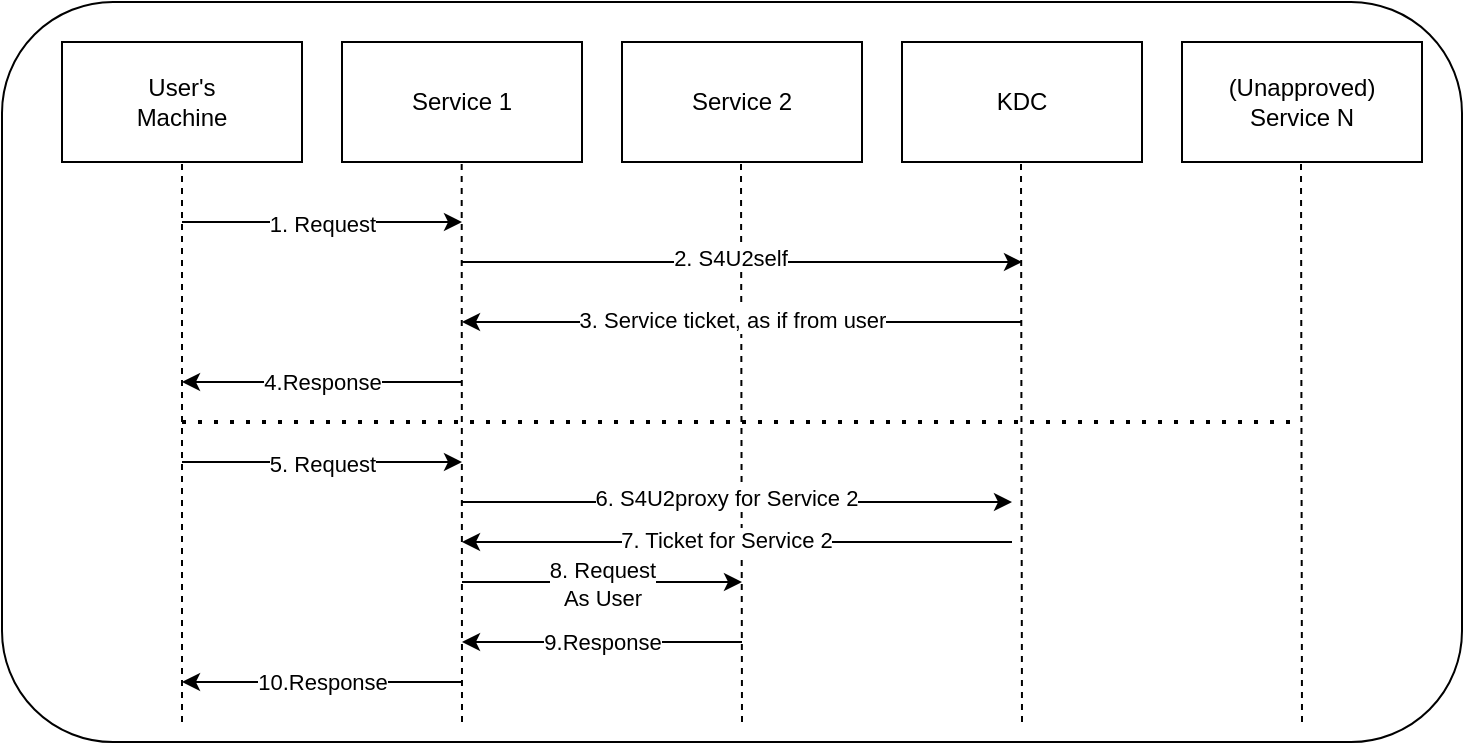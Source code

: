 <mxfile version="20.3.0" type="device"><diagram id="ztRe2DtfLJ3gdA6vLkZ_" name="第 1 页"><mxGraphModel dx="1005" dy="796" grid="1" gridSize="10" guides="1" tooltips="1" connect="1" arrows="1" fold="1" page="1" pageScale="1" pageWidth="827" pageHeight="1169" math="0" shadow="0"><root><mxCell id="0"/><mxCell id="1" parent="0"/><mxCell id="72Pjg0zd190woMSm0a0F-38" value="" style="rounded=1;whiteSpace=wrap;html=1;" vertex="1" parent="1"><mxGeometry x="10" y="200" width="730" height="370" as="geometry"/></mxCell><mxCell id="72Pjg0zd190woMSm0a0F-1" value="User's&lt;br&gt;Machine" style="rounded=0;whiteSpace=wrap;html=1;" vertex="1" parent="1"><mxGeometry x="40" y="220" width="120" height="60" as="geometry"/></mxCell><mxCell id="72Pjg0zd190woMSm0a0F-2" value="Service 1" style="rounded=0;whiteSpace=wrap;html=1;" vertex="1" parent="1"><mxGeometry x="180" y="220" width="120" height="60" as="geometry"/></mxCell><mxCell id="72Pjg0zd190woMSm0a0F-3" value="Service 2" style="rounded=0;whiteSpace=wrap;html=1;" vertex="1" parent="1"><mxGeometry x="320" y="220" width="120" height="60" as="geometry"/></mxCell><mxCell id="72Pjg0zd190woMSm0a0F-4" value="KDC" style="rounded=0;whiteSpace=wrap;html=1;" vertex="1" parent="1"><mxGeometry x="460" y="220" width="120" height="60" as="geometry"/></mxCell><mxCell id="72Pjg0zd190woMSm0a0F-5" value="(Unapproved)&lt;br&gt;Service N" style="rounded=0;whiteSpace=wrap;html=1;" vertex="1" parent="1"><mxGeometry x="600" y="220" width="120" height="60" as="geometry"/></mxCell><mxCell id="72Pjg0zd190woMSm0a0F-8" value="" style="endArrow=none;dashed=1;html=1;rounded=0;entryX=0.5;entryY=1;entryDx=0;entryDy=0;" edge="1" parent="1" target="72Pjg0zd190woMSm0a0F-1"><mxGeometry width="50" height="50" relative="1" as="geometry"><mxPoint x="100" y="560" as="sourcePoint"/><mxPoint x="480" y="360" as="targetPoint"/></mxGeometry></mxCell><mxCell id="72Pjg0zd190woMSm0a0F-9" value="" style="endArrow=none;dashed=1;html=1;rounded=0;entryX=0.5;entryY=1;entryDx=0;entryDy=0;" edge="1" parent="1"><mxGeometry width="50" height="50" relative="1" as="geometry"><mxPoint x="240" y="560" as="sourcePoint"/><mxPoint x="239.84" y="280" as="targetPoint"/></mxGeometry></mxCell><mxCell id="72Pjg0zd190woMSm0a0F-10" value="" style="endArrow=none;dashed=1;html=1;rounded=0;entryX=0.5;entryY=1;entryDx=0;entryDy=0;" edge="1" parent="1"><mxGeometry width="50" height="50" relative="1" as="geometry"><mxPoint x="380" y="560" as="sourcePoint"/><mxPoint x="379.5" y="280" as="targetPoint"/></mxGeometry></mxCell><mxCell id="72Pjg0zd190woMSm0a0F-11" value="" style="endArrow=none;dashed=1;html=1;rounded=0;entryX=0.5;entryY=1;entryDx=0;entryDy=0;" edge="1" parent="1"><mxGeometry width="50" height="50" relative="1" as="geometry"><mxPoint x="520" y="560" as="sourcePoint"/><mxPoint x="519.5" y="280" as="targetPoint"/></mxGeometry></mxCell><mxCell id="72Pjg0zd190woMSm0a0F-12" value="" style="endArrow=none;dashed=1;html=1;rounded=0;entryX=0.5;entryY=1;entryDx=0;entryDy=0;" edge="1" parent="1"><mxGeometry width="50" height="50" relative="1" as="geometry"><mxPoint x="660" y="560" as="sourcePoint"/><mxPoint x="659.5" y="280" as="targetPoint"/></mxGeometry></mxCell><mxCell id="72Pjg0zd190woMSm0a0F-14" value="" style="endArrow=classic;html=1;rounded=0;" edge="1" parent="1"><mxGeometry width="50" height="50" relative="1" as="geometry"><mxPoint x="100" y="310" as="sourcePoint"/><mxPoint x="240" y="310" as="targetPoint"/></mxGeometry></mxCell><mxCell id="72Pjg0zd190woMSm0a0F-15" value="1. Request" style="edgeLabel;html=1;align=center;verticalAlign=middle;resizable=0;points=[];" vertex="1" connectable="0" parent="72Pjg0zd190woMSm0a0F-14"><mxGeometry x="-0.2" relative="1" as="geometry"><mxPoint x="14" y="1" as="offset"/></mxGeometry></mxCell><mxCell id="72Pjg0zd190woMSm0a0F-16" value="" style="endArrow=classic;html=1;rounded=0;" edge="1" parent="1"><mxGeometry width="50" height="50" relative="1" as="geometry"><mxPoint x="240" y="330" as="sourcePoint"/><mxPoint x="520" y="330" as="targetPoint"/></mxGeometry></mxCell><mxCell id="72Pjg0zd190woMSm0a0F-17" value="2. S4U2self" style="edgeLabel;html=1;align=center;verticalAlign=middle;resizable=0;points=[];" vertex="1" connectable="0" parent="72Pjg0zd190woMSm0a0F-16"><mxGeometry x="-0.262" y="3" relative="1" as="geometry"><mxPoint x="30" y="1" as="offset"/></mxGeometry></mxCell><mxCell id="72Pjg0zd190woMSm0a0F-18" value="" style="endArrow=classic;html=1;rounded=0;" edge="1" parent="1"><mxGeometry width="50" height="50" relative="1" as="geometry"><mxPoint x="520" y="360" as="sourcePoint"/><mxPoint x="240" y="360" as="targetPoint"/></mxGeometry></mxCell><mxCell id="72Pjg0zd190woMSm0a0F-19" value="3. Service ticket, as if from user" style="edgeLabel;html=1;align=center;verticalAlign=middle;resizable=0;points=[];" vertex="1" connectable="0" parent="72Pjg0zd190woMSm0a0F-18"><mxGeometry x="0.111" y="2" relative="1" as="geometry"><mxPoint x="10" y="-3" as="offset"/></mxGeometry></mxCell><mxCell id="72Pjg0zd190woMSm0a0F-20" value="" style="endArrow=classic;html=1;rounded=0;" edge="1" parent="1"><mxGeometry width="50" height="50" relative="1" as="geometry"><mxPoint x="240" y="390" as="sourcePoint"/><mxPoint x="100" y="390" as="targetPoint"/></mxGeometry></mxCell><mxCell id="72Pjg0zd190woMSm0a0F-21" value="4.Response" style="edgeLabel;html=1;align=center;verticalAlign=middle;resizable=0;points=[];" vertex="1" connectable="0" parent="72Pjg0zd190woMSm0a0F-20"><mxGeometry x="0.071" y="4" relative="1" as="geometry"><mxPoint x="5" y="-4" as="offset"/></mxGeometry></mxCell><mxCell id="72Pjg0zd190woMSm0a0F-22" value="" style="endArrow=none;dashed=1;html=1;dashPattern=1 3;strokeWidth=2;rounded=0;" edge="1" parent="1"><mxGeometry width="50" height="50" relative="1" as="geometry"><mxPoint x="100" y="410" as="sourcePoint"/><mxPoint x="660" y="410" as="targetPoint"/></mxGeometry></mxCell><mxCell id="72Pjg0zd190woMSm0a0F-23" value="" style="endArrow=classic;html=1;rounded=0;" edge="1" parent="1"><mxGeometry width="50" height="50" relative="1" as="geometry"><mxPoint x="100" y="430" as="sourcePoint"/><mxPoint x="240" y="430" as="targetPoint"/></mxGeometry></mxCell><mxCell id="72Pjg0zd190woMSm0a0F-24" value="5. Request" style="edgeLabel;html=1;align=center;verticalAlign=middle;resizable=0;points=[];" vertex="1" connectable="0" parent="72Pjg0zd190woMSm0a0F-23"><mxGeometry x="-0.2" relative="1" as="geometry"><mxPoint x="14" y="1" as="offset"/></mxGeometry></mxCell><mxCell id="72Pjg0zd190woMSm0a0F-25" value="" style="endArrow=classic;html=1;rounded=0;" edge="1" parent="1"><mxGeometry width="50" height="50" relative="1" as="geometry"><mxPoint x="240" y="450" as="sourcePoint"/><mxPoint x="515" y="450" as="targetPoint"/></mxGeometry></mxCell><mxCell id="72Pjg0zd190woMSm0a0F-26" value="6. S4U2proxy for Service 2" style="edgeLabel;html=1;align=center;verticalAlign=middle;resizable=0;points=[];" vertex="1" connectable="0" parent="72Pjg0zd190woMSm0a0F-25"><mxGeometry x="-0.262" y="3" relative="1" as="geometry"><mxPoint x="30" y="1" as="offset"/></mxGeometry></mxCell><mxCell id="72Pjg0zd190woMSm0a0F-28" value="" style="endArrow=classic;html=1;rounded=0;" edge="1" parent="1"><mxGeometry width="50" height="50" relative="1" as="geometry"><mxPoint x="515" y="470" as="sourcePoint"/><mxPoint x="240" y="470" as="targetPoint"/></mxGeometry></mxCell><mxCell id="72Pjg0zd190woMSm0a0F-29" value="7. Ticket for Service 2" style="edgeLabel;html=1;align=center;verticalAlign=middle;resizable=0;points=[];" vertex="1" connectable="0" parent="72Pjg0zd190woMSm0a0F-28"><mxGeometry x="0.111" y="2" relative="1" as="geometry"><mxPoint x="10" y="-3" as="offset"/></mxGeometry></mxCell><mxCell id="72Pjg0zd190woMSm0a0F-30" value="" style="endArrow=classic;html=1;rounded=0;" edge="1" parent="1"><mxGeometry width="50" height="50" relative="1" as="geometry"><mxPoint x="240" y="490" as="sourcePoint"/><mxPoint x="380" y="490" as="targetPoint"/></mxGeometry></mxCell><mxCell id="72Pjg0zd190woMSm0a0F-31" value="8. Request&lt;br&gt;As User" style="edgeLabel;html=1;align=center;verticalAlign=middle;resizable=0;points=[];" vertex="1" connectable="0" parent="72Pjg0zd190woMSm0a0F-30"><mxGeometry x="-0.2" relative="1" as="geometry"><mxPoint x="14" y="1" as="offset"/></mxGeometry></mxCell><mxCell id="72Pjg0zd190woMSm0a0F-32" value="" style="endArrow=classic;html=1;rounded=0;" edge="1" parent="1"><mxGeometry width="50" height="50" relative="1" as="geometry"><mxPoint x="380" y="520" as="sourcePoint"/><mxPoint x="240" y="520" as="targetPoint"/></mxGeometry></mxCell><mxCell id="72Pjg0zd190woMSm0a0F-33" value="9.Response" style="edgeLabel;html=1;align=center;verticalAlign=middle;resizable=0;points=[];" vertex="1" connectable="0" parent="72Pjg0zd190woMSm0a0F-32"><mxGeometry x="0.071" y="4" relative="1" as="geometry"><mxPoint x="5" y="-4" as="offset"/></mxGeometry></mxCell><mxCell id="72Pjg0zd190woMSm0a0F-34" value="" style="endArrow=classic;html=1;rounded=0;" edge="1" parent="1"><mxGeometry width="50" height="50" relative="1" as="geometry"><mxPoint x="240" y="540" as="sourcePoint"/><mxPoint x="100" y="540" as="targetPoint"/></mxGeometry></mxCell><mxCell id="72Pjg0zd190woMSm0a0F-35" value="10.Response" style="edgeLabel;html=1;align=center;verticalAlign=middle;resizable=0;points=[];" vertex="1" connectable="0" parent="72Pjg0zd190woMSm0a0F-34"><mxGeometry x="0.071" y="4" relative="1" as="geometry"><mxPoint x="5" y="-4" as="offset"/></mxGeometry></mxCell></root></mxGraphModel></diagram></mxfile>